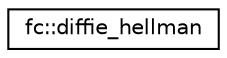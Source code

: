 digraph "Graphical Class Hierarchy"
{
  edge [fontname="Helvetica",fontsize="10",labelfontname="Helvetica",labelfontsize="10"];
  node [fontname="Helvetica",fontsize="10",shape=record];
  rankdir="LR";
  Node0 [label="fc::diffie_hellman",height=0.2,width=0.4,color="black", fillcolor="white", style="filled",URL="$structfc_1_1diffie__hellman.html"];
}
